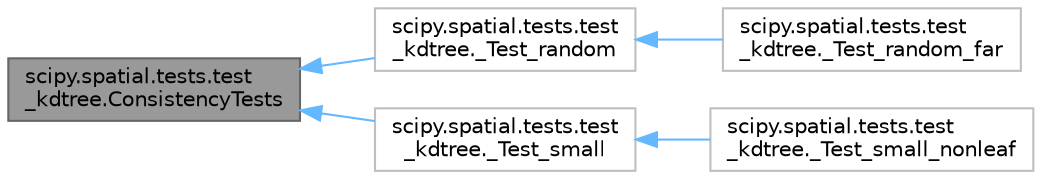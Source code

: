 digraph "scipy.spatial.tests.test_kdtree.ConsistencyTests"
{
 // LATEX_PDF_SIZE
  bgcolor="transparent";
  edge [fontname=Helvetica,fontsize=10,labelfontname=Helvetica,labelfontsize=10];
  node [fontname=Helvetica,fontsize=10,shape=box,height=0.2,width=0.4];
  rankdir="LR";
  Node1 [id="Node000001",label="scipy.spatial.tests.test\l_kdtree.ConsistencyTests",height=0.2,width=0.4,color="gray40", fillcolor="grey60", style="filled", fontcolor="black",tooltip=" "];
  Node1 -> Node2 [id="edge5_Node000001_Node000002",dir="back",color="steelblue1",style="solid",tooltip=" "];
  Node2 [id="Node000002",label="scipy.spatial.tests.test\l_kdtree._Test_random",height=0.2,width=0.4,color="grey75", fillcolor="white", style="filled",URL="$d4/d1c/classscipy_1_1spatial_1_1tests_1_1test__kdtree_1_1__Test__random.html",tooltip=" "];
  Node2 -> Node3 [id="edge6_Node000002_Node000003",dir="back",color="steelblue1",style="solid",tooltip=" "];
  Node3 [id="Node000003",label="scipy.spatial.tests.test\l_kdtree._Test_random_far",height=0.2,width=0.4,color="grey75", fillcolor="white", style="filled",URL="$d5/d95/classscipy_1_1spatial_1_1tests_1_1test__kdtree_1_1__Test__random__far.html",tooltip=" "];
  Node1 -> Node4 [id="edge7_Node000001_Node000004",dir="back",color="steelblue1",style="solid",tooltip=" "];
  Node4 [id="Node000004",label="scipy.spatial.tests.test\l_kdtree._Test_small",height=0.2,width=0.4,color="grey75", fillcolor="white", style="filled",URL="$da/db5/classscipy_1_1spatial_1_1tests_1_1test__kdtree_1_1__Test__small.html",tooltip=" "];
  Node4 -> Node5 [id="edge8_Node000004_Node000005",dir="back",color="steelblue1",style="solid",tooltip=" "];
  Node5 [id="Node000005",label="scipy.spatial.tests.test\l_kdtree._Test_small_nonleaf",height=0.2,width=0.4,color="grey75", fillcolor="white", style="filled",URL="$d1/d60/classscipy_1_1spatial_1_1tests_1_1test__kdtree_1_1__Test__small__nonleaf.html",tooltip=" "];
}
